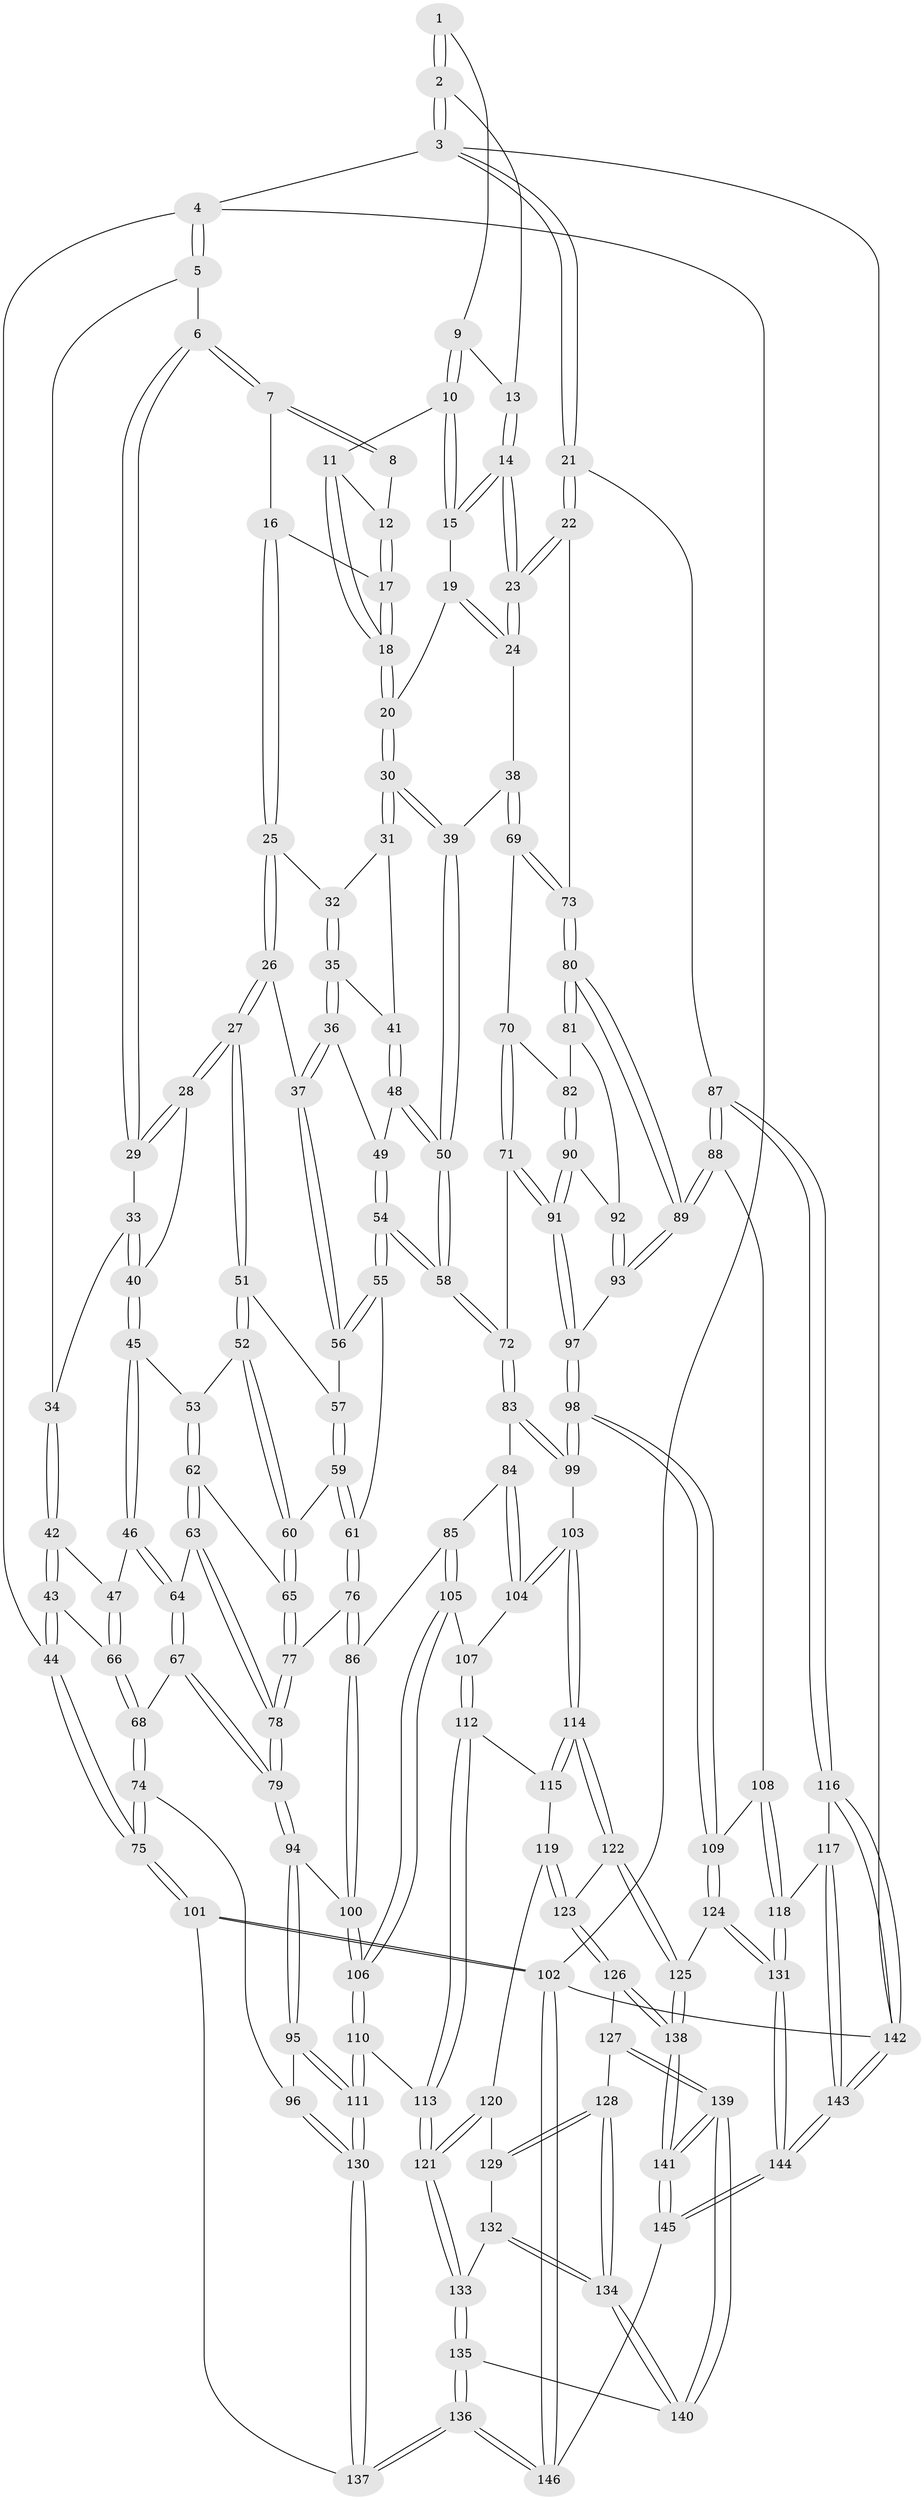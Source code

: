 // coarse degree distribution, {3: 0.08888888888888889, 5: 0.34444444444444444, 4: 0.5, 6: 0.05555555555555555, 7: 0.011111111111111112}
// Generated by graph-tools (version 1.1) at 2025/24/03/03/25 07:24:33]
// undirected, 146 vertices, 362 edges
graph export_dot {
graph [start="1"]
  node [color=gray90,style=filled];
  1 [pos="+0.8587953062128958+0"];
  2 [pos="+1+0"];
  3 [pos="+1+0"];
  4 [pos="+0+0"];
  5 [pos="+0+0"];
  6 [pos="+0.12272765092243237+0"];
  7 [pos="+0.3216896816159737+0"];
  8 [pos="+0.7425207242008973+0"];
  9 [pos="+0.8207325022542868+0.04644816281392645"];
  10 [pos="+0.7766691337565118+0.11270989331939338"];
  11 [pos="+0.7006334252999648+0.061036055643199257"];
  12 [pos="+0.6788678300242832+0.028244873360980822"];
  13 [pos="+0.8710290562177289+0.08719956224033257"];
  14 [pos="+0.9124070117572831+0.1928741381636994"];
  15 [pos="+0.7864942744899648+0.1499460151106488"];
  16 [pos="+0.5366992398558897+0.11830873621956355"];
  17 [pos="+0.5379524472659082+0.11837509692341626"];
  18 [pos="+0.6662002383887833+0.20867008892452277"];
  19 [pos="+0.7705915080254894+0.1637292687991139"];
  20 [pos="+0.6727719329825718+0.2169993923798093"];
  21 [pos="+1+0.27213940769873934"];
  22 [pos="+1+0.27635893575799203"];
  23 [pos="+1+0.2714728098986668"];
  24 [pos="+0.7998713745012238+0.3330493749372369"];
  25 [pos="+0.48952467102805136+0.19821633740247588"];
  26 [pos="+0.4572296911456531+0.21365175333354575"];
  27 [pos="+0.3046674175204078+0.24097636299449562"];
  28 [pos="+0.2881957872960052+0.22529177276291829"];
  29 [pos="+0.250227903567429+0.14335644455638766"];
  30 [pos="+0.6735415832131217+0.28275152093803524"];
  31 [pos="+0.5640443437216438+0.2848085526670119"];
  32 [pos="+0.5089808933216815+0.22705595711346896"];
  33 [pos="+0.0972427555657032+0.288709281270311"];
  34 [pos="+0.07847814639911616+0.2878191026905261"];
  35 [pos="+0.49808686975070393+0.32394485711973714"];
  36 [pos="+0.4731333841791737+0.33856432098054684"];
  37 [pos="+0.47169277697002193+0.3387782599242713"];
  38 [pos="+0.7690330217297913+0.34601154932903205"];
  39 [pos="+0.6794050141614055+0.2934466466531058"];
  40 [pos="+0.17157967203693011+0.3121708104529146"];
  41 [pos="+0.5458444413688963+0.317007958727079"];
  42 [pos="+0.06810033466502466+0.30359787473804994"];
  43 [pos="+0+0.3480906656014521"];
  44 [pos="+0+0.3396022710010656"];
  45 [pos="+0.15379011891522615+0.3769219543322601"];
  46 [pos="+0.13927968033774507+0.38788410712388255"];
  47 [pos="+0.10195574031398198+0.3942786556081888"];
  48 [pos="+0.5531711960775182+0.35677665933765174"];
  49 [pos="+0.5037615832431261+0.3567901265607799"];
  50 [pos="+0.586912424285673+0.4184237465746195"];
  51 [pos="+0.307745195300811+0.25379407923865815"];
  52 [pos="+0.28818848766525934+0.35550797046129734"];
  53 [pos="+0.18797000287360063+0.38696219362248585"];
  54 [pos="+0.5583899833867104+0.4720464687337362"];
  55 [pos="+0.5016059641252066+0.4587046754213763"];
  56 [pos="+0.45125336387861176+0.35417483394107696"];
  57 [pos="+0.41317217848811416+0.3517182358515099"];
  58 [pos="+0.5740129894790903+0.47724318638485885"];
  59 [pos="+0.3875354050974716+0.4404669907324104"];
  60 [pos="+0.2950328853106045+0.42048730490253"];
  61 [pos="+0.4163394866051482+0.47793840976886426"];
  62 [pos="+0.24042748294302102+0.46790850003104034"];
  63 [pos="+0.2281014982367372+0.4767902627020514"];
  64 [pos="+0.186120690076089+0.4820158811743508"];
  65 [pos="+0.27128046676618156+0.45733178696267673"];
  66 [pos="+0.07750400133613479+0.4188096578098465"];
  67 [pos="+0.12535702921692862+0.5242922095136213"];
  68 [pos="+0.06993874446108238+0.5212114993234235"];
  69 [pos="+0.7565579623241087+0.43122123927643546"];
  70 [pos="+0.726171881660968+0.4642028836955731"];
  71 [pos="+0.6240116044815325+0.5082192818994533"];
  72 [pos="+0.5874321460084105+0.49790842177759626"];
  73 [pos="+0.8507157354372161+0.48912781885746276"];
  74 [pos="+0+0.6665845258838407"];
  75 [pos="+0+0.6707938744003693"];
  76 [pos="+0.38459336317117515+0.5513443688158278"];
  77 [pos="+0.3290783310981291+0.5419022121095753"];
  78 [pos="+0.24132884386450873+0.6089157056071817"];
  79 [pos="+0.22518106005946237+0.6380966057809068"];
  80 [pos="+0.8619861577983791+0.5435889707405868"];
  81 [pos="+0.7697582587301233+0.5369261296983964"];
  82 [pos="+0.761434596063135+0.5284848594588322"];
  83 [pos="+0.5414504770226574+0.5690157905160915"];
  84 [pos="+0.5011884820914787+0.6026914817311744"];
  85 [pos="+0.44250364078339216+0.6084699049454482"];
  86 [pos="+0.39524594318497525+0.5724189131109952"];
  87 [pos="+1+0.6929387021326417"];
  88 [pos="+0.9452085851837805+0.6611577397825983"];
  89 [pos="+0.9159129090635839+0.638030970863412"];
  90 [pos="+0.7093295826452696+0.5971167570915268"];
  91 [pos="+0.6833883211979382+0.6104502076774783"];
  92 [pos="+0.7700196633916108+0.5788651189086218"];
  93 [pos="+0.839102350221357+0.6249119053436077"];
  94 [pos="+0.22493928506217462+0.6529226749559055"];
  95 [pos="+0.11279648446317746+0.7174527402259835"];
  96 [pos="+0+0.6862167962518951"];
  97 [pos="+0.6881439266983925+0.650854227007014"];
  98 [pos="+0.6611388418191899+0.749686069915625"];
  99 [pos="+0.6569230351443254+0.7500355880074636"];
  100 [pos="+0.29117240571716907+0.6957219215659166"];
  101 [pos="+0+0.7454368431380671"];
  102 [pos="+0+1"];
  103 [pos="+0.6492952746315711+0.7521229456102425"];
  104 [pos="+0.5320689626143611+0.6958479929819918"];
  105 [pos="+0.4186911442737655+0.6969297877305894"];
  106 [pos="+0.30391122689503114+0.7135145080824102"];
  107 [pos="+0.4528716635111046+0.7373935525555485"];
  108 [pos="+0.8103205905250536+0.7449541054943402"];
  109 [pos="+0.682353630289222+0.7641006268793966"];
  110 [pos="+0.3079920239856361+0.8126988232190776"];
  111 [pos="+0.1879188381659016+0.8599062854263844"];
  112 [pos="+0.4530271136009688+0.7414155150593164"];
  113 [pos="+0.3342817345232402+0.8313264620730172"];
  114 [pos="+0.5799486325606903+0.809454387269371"];
  115 [pos="+0.4757899570161793+0.7839627000970607"];
  116 [pos="+1+0.7609451164526518"];
  117 [pos="+0.9098015528015228+0.8829020766256659"];
  118 [pos="+0.8505198088016965+0.9063224577676375"];
  119 [pos="+0.44959283655198085+0.8370342350657184"];
  120 [pos="+0.44078389098924153+0.8424471753862263"];
  121 [pos="+0.3365024561973479+0.8342027596795796"];
  122 [pos="+0.5610537535561937+0.8599427975473503"];
  123 [pos="+0.5311086691355243+0.880719840464635"];
  124 [pos="+0.7293552741661145+0.9093042487733108"];
  125 [pos="+0.6239075227752051+0.9463388984801008"];
  126 [pos="+0.5293500117407709+0.8837125357086244"];
  127 [pos="+0.5141671735907958+0.8979604649757139"];
  128 [pos="+0.4555424066153709+0.906649361261816"];
  129 [pos="+0.4455227127857985+0.8857778966179307"];
  130 [pos="+0.15819604564603584+0.9327276363022093"];
  131 [pos="+0.792410170142577+0.9590959115700248"];
  132 [pos="+0.3975456414487729+0.8980500874946189"];
  133 [pos="+0.3452322550622325+0.879414320828017"];
  134 [pos="+0.4407949559428959+0.9369448259856784"];
  135 [pos="+0.3372037717586587+0.9612074574743821"];
  136 [pos="+0.17742035909413872+1"];
  137 [pos="+0.1519135153996319+0.9544527711961527"];
  138 [pos="+0.5776125617559413+1"];
  139 [pos="+0.4896415880017253+1"];
  140 [pos="+0.4391242746852261+0.9532670815123223"];
  141 [pos="+0.5354711528876562+1"];
  142 [pos="+1+1"];
  143 [pos="+1+1"];
  144 [pos="+0.8313288486878209+1"];
  145 [pos="+0.53375404002211+1"];
  146 [pos="+0.1660565618623816+1"];
  1 -- 2;
  1 -- 2;
  1 -- 9;
  2 -- 3;
  2 -- 3;
  2 -- 13;
  3 -- 4;
  3 -- 21;
  3 -- 21;
  3 -- 142;
  4 -- 5;
  4 -- 5;
  4 -- 44;
  4 -- 102;
  5 -- 6;
  5 -- 34;
  6 -- 7;
  6 -- 7;
  6 -- 29;
  6 -- 29;
  7 -- 8;
  7 -- 8;
  7 -- 16;
  8 -- 12;
  9 -- 10;
  9 -- 10;
  9 -- 13;
  10 -- 11;
  10 -- 15;
  10 -- 15;
  11 -- 12;
  11 -- 18;
  11 -- 18;
  12 -- 17;
  12 -- 17;
  13 -- 14;
  13 -- 14;
  14 -- 15;
  14 -- 15;
  14 -- 23;
  14 -- 23;
  15 -- 19;
  16 -- 17;
  16 -- 25;
  16 -- 25;
  17 -- 18;
  17 -- 18;
  18 -- 20;
  18 -- 20;
  19 -- 20;
  19 -- 24;
  19 -- 24;
  20 -- 30;
  20 -- 30;
  21 -- 22;
  21 -- 22;
  21 -- 87;
  22 -- 23;
  22 -- 23;
  22 -- 73;
  23 -- 24;
  23 -- 24;
  24 -- 38;
  25 -- 26;
  25 -- 26;
  25 -- 32;
  26 -- 27;
  26 -- 27;
  26 -- 37;
  27 -- 28;
  27 -- 28;
  27 -- 51;
  27 -- 51;
  28 -- 29;
  28 -- 29;
  28 -- 40;
  29 -- 33;
  30 -- 31;
  30 -- 31;
  30 -- 39;
  30 -- 39;
  31 -- 32;
  31 -- 41;
  32 -- 35;
  32 -- 35;
  33 -- 34;
  33 -- 40;
  33 -- 40;
  34 -- 42;
  34 -- 42;
  35 -- 36;
  35 -- 36;
  35 -- 41;
  36 -- 37;
  36 -- 37;
  36 -- 49;
  37 -- 56;
  37 -- 56;
  38 -- 39;
  38 -- 69;
  38 -- 69;
  39 -- 50;
  39 -- 50;
  40 -- 45;
  40 -- 45;
  41 -- 48;
  41 -- 48;
  42 -- 43;
  42 -- 43;
  42 -- 47;
  43 -- 44;
  43 -- 44;
  43 -- 66;
  44 -- 75;
  44 -- 75;
  45 -- 46;
  45 -- 46;
  45 -- 53;
  46 -- 47;
  46 -- 64;
  46 -- 64;
  47 -- 66;
  47 -- 66;
  48 -- 49;
  48 -- 50;
  48 -- 50;
  49 -- 54;
  49 -- 54;
  50 -- 58;
  50 -- 58;
  51 -- 52;
  51 -- 52;
  51 -- 57;
  52 -- 53;
  52 -- 60;
  52 -- 60;
  53 -- 62;
  53 -- 62;
  54 -- 55;
  54 -- 55;
  54 -- 58;
  54 -- 58;
  55 -- 56;
  55 -- 56;
  55 -- 61;
  56 -- 57;
  57 -- 59;
  57 -- 59;
  58 -- 72;
  58 -- 72;
  59 -- 60;
  59 -- 61;
  59 -- 61;
  60 -- 65;
  60 -- 65;
  61 -- 76;
  61 -- 76;
  62 -- 63;
  62 -- 63;
  62 -- 65;
  63 -- 64;
  63 -- 78;
  63 -- 78;
  64 -- 67;
  64 -- 67;
  65 -- 77;
  65 -- 77;
  66 -- 68;
  66 -- 68;
  67 -- 68;
  67 -- 79;
  67 -- 79;
  68 -- 74;
  68 -- 74;
  69 -- 70;
  69 -- 73;
  69 -- 73;
  70 -- 71;
  70 -- 71;
  70 -- 82;
  71 -- 72;
  71 -- 91;
  71 -- 91;
  72 -- 83;
  72 -- 83;
  73 -- 80;
  73 -- 80;
  74 -- 75;
  74 -- 75;
  74 -- 96;
  75 -- 101;
  75 -- 101;
  76 -- 77;
  76 -- 86;
  76 -- 86;
  77 -- 78;
  77 -- 78;
  78 -- 79;
  78 -- 79;
  79 -- 94;
  79 -- 94;
  80 -- 81;
  80 -- 81;
  80 -- 89;
  80 -- 89;
  81 -- 82;
  81 -- 92;
  82 -- 90;
  82 -- 90;
  83 -- 84;
  83 -- 99;
  83 -- 99;
  84 -- 85;
  84 -- 104;
  84 -- 104;
  85 -- 86;
  85 -- 105;
  85 -- 105;
  86 -- 100;
  86 -- 100;
  87 -- 88;
  87 -- 88;
  87 -- 116;
  87 -- 116;
  88 -- 89;
  88 -- 89;
  88 -- 108;
  89 -- 93;
  89 -- 93;
  90 -- 91;
  90 -- 91;
  90 -- 92;
  91 -- 97;
  91 -- 97;
  92 -- 93;
  92 -- 93;
  93 -- 97;
  94 -- 95;
  94 -- 95;
  94 -- 100;
  95 -- 96;
  95 -- 111;
  95 -- 111;
  96 -- 130;
  96 -- 130;
  97 -- 98;
  97 -- 98;
  98 -- 99;
  98 -- 99;
  98 -- 109;
  98 -- 109;
  99 -- 103;
  100 -- 106;
  100 -- 106;
  101 -- 102;
  101 -- 102;
  101 -- 137;
  102 -- 146;
  102 -- 146;
  102 -- 142;
  103 -- 104;
  103 -- 104;
  103 -- 114;
  103 -- 114;
  104 -- 107;
  105 -- 106;
  105 -- 106;
  105 -- 107;
  106 -- 110;
  106 -- 110;
  107 -- 112;
  107 -- 112;
  108 -- 109;
  108 -- 118;
  108 -- 118;
  109 -- 124;
  109 -- 124;
  110 -- 111;
  110 -- 111;
  110 -- 113;
  111 -- 130;
  111 -- 130;
  112 -- 113;
  112 -- 113;
  112 -- 115;
  113 -- 121;
  113 -- 121;
  114 -- 115;
  114 -- 115;
  114 -- 122;
  114 -- 122;
  115 -- 119;
  116 -- 117;
  116 -- 142;
  116 -- 142;
  117 -- 118;
  117 -- 143;
  117 -- 143;
  118 -- 131;
  118 -- 131;
  119 -- 120;
  119 -- 123;
  119 -- 123;
  120 -- 121;
  120 -- 121;
  120 -- 129;
  121 -- 133;
  121 -- 133;
  122 -- 123;
  122 -- 125;
  122 -- 125;
  123 -- 126;
  123 -- 126;
  124 -- 125;
  124 -- 131;
  124 -- 131;
  125 -- 138;
  125 -- 138;
  126 -- 127;
  126 -- 138;
  126 -- 138;
  127 -- 128;
  127 -- 139;
  127 -- 139;
  128 -- 129;
  128 -- 129;
  128 -- 134;
  128 -- 134;
  129 -- 132;
  130 -- 137;
  130 -- 137;
  131 -- 144;
  131 -- 144;
  132 -- 133;
  132 -- 134;
  132 -- 134;
  133 -- 135;
  133 -- 135;
  134 -- 140;
  134 -- 140;
  135 -- 136;
  135 -- 136;
  135 -- 140;
  136 -- 137;
  136 -- 137;
  136 -- 146;
  136 -- 146;
  138 -- 141;
  138 -- 141;
  139 -- 140;
  139 -- 140;
  139 -- 141;
  139 -- 141;
  141 -- 145;
  141 -- 145;
  142 -- 143;
  142 -- 143;
  143 -- 144;
  143 -- 144;
  144 -- 145;
  144 -- 145;
  145 -- 146;
}
